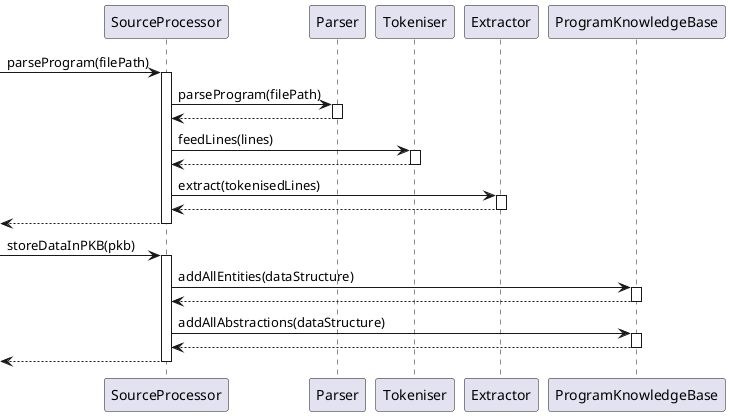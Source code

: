 @startuml
-> SourceProcessor: parseProgram(filePath)
activate SourceProcessor

SourceProcessor -> Parser: parseProgram(filePath)
activate Parser

Parser --> SourceProcessor
deactivate Parser

SourceProcessor -> Tokeniser: feedLines(lines)
activate Tokeniser

Tokeniser --> SourceProcessor
deactivate Tokeniser

SourceProcessor -> Extractor: extract(tokenisedLines)
activate Extractor

SourceProcessor <-- Extractor
deactivate Extractor

<-- SourceProcessor
deactivate SourceProcessor



-> SourceProcessor: storeDataInPKB(pkb)
activate SourceProcessor

SourceProcessor -> ProgramKnowledgeBase: addAllEntities(dataStructure)
activate ProgramKnowledgeBase

SourceProcessor <-- ProgramKnowledgeBase
deactivate ProgramKnowledgeBase

SourceProcessor -> ProgramKnowledgeBase: addAllAbstractions(dataStructure)
activate ProgramKnowledgeBase

SourceProcessor <-- ProgramKnowledgeBase
deactivate ProgramKnowledgeBase

<-- SourceProcessor
deactivate SourceProcessor
@enduml